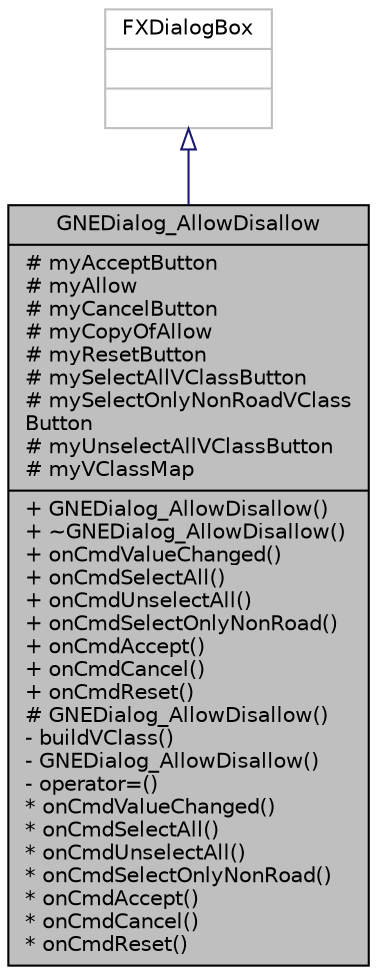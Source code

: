 digraph "GNEDialog_AllowDisallow"
{
  edge [fontname="Helvetica",fontsize="10",labelfontname="Helvetica",labelfontsize="10"];
  node [fontname="Helvetica",fontsize="10",shape=record];
  Node0 [label="{GNEDialog_AllowDisallow\n|# myAcceptButton\l# myAllow\l# myCancelButton\l# myCopyOfAllow\l# myResetButton\l# mySelectAllVClassButton\l# mySelectOnlyNonRoadVClass\lButton\l# myUnselectAllVClassButton\l# myVClassMap\l|+ GNEDialog_AllowDisallow()\l+ ~GNEDialog_AllowDisallow()\l+ onCmdValueChanged()\l+ onCmdSelectAll()\l+ onCmdUnselectAll()\l+ onCmdSelectOnlyNonRoad()\l+ onCmdAccept()\l+ onCmdCancel()\l+ onCmdReset()\l# GNEDialog_AllowDisallow()\l- buildVClass()\l- GNEDialog_AllowDisallow()\l- operator=()\l* onCmdValueChanged()\l* onCmdSelectAll()\l* onCmdUnselectAll()\l* onCmdSelectOnlyNonRoad()\l* onCmdAccept()\l* onCmdCancel()\l* onCmdReset()\l}",height=0.2,width=0.4,color="black", fillcolor="grey75", style="filled", fontcolor="black"];
  Node1 -> Node0 [dir="back",color="midnightblue",fontsize="10",style="solid",arrowtail="onormal",fontname="Helvetica"];
  Node1 [label="{FXDialogBox\n||}",height=0.2,width=0.4,color="grey75", fillcolor="white", style="filled"];
}
